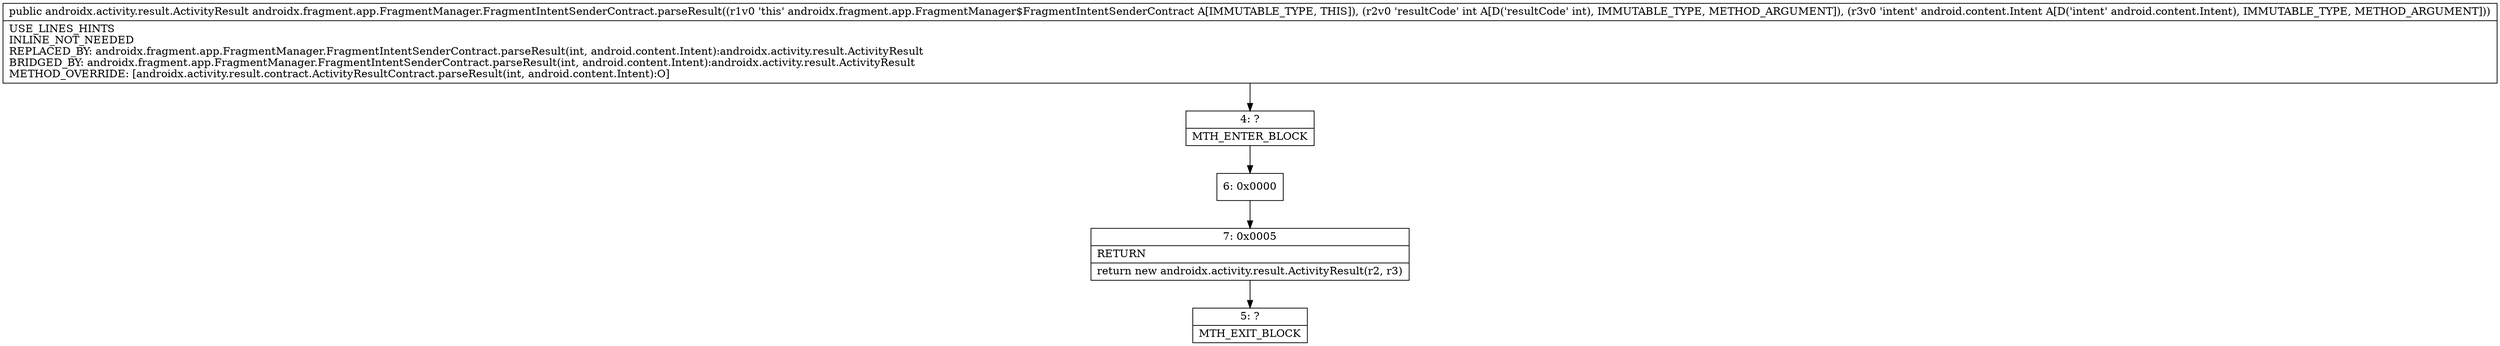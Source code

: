 digraph "CFG forandroidx.fragment.app.FragmentManager.FragmentIntentSenderContract.parseResult(ILandroid\/content\/Intent;)Landroidx\/activity\/result\/ActivityResult;" {
Node_4 [shape=record,label="{4\:\ ?|MTH_ENTER_BLOCK\l}"];
Node_6 [shape=record,label="{6\:\ 0x0000}"];
Node_7 [shape=record,label="{7\:\ 0x0005|RETURN\l|return new androidx.activity.result.ActivityResult(r2, r3)\l}"];
Node_5 [shape=record,label="{5\:\ ?|MTH_EXIT_BLOCK\l}"];
MethodNode[shape=record,label="{public androidx.activity.result.ActivityResult androidx.fragment.app.FragmentManager.FragmentIntentSenderContract.parseResult((r1v0 'this' androidx.fragment.app.FragmentManager$FragmentIntentSenderContract A[IMMUTABLE_TYPE, THIS]), (r2v0 'resultCode' int A[D('resultCode' int), IMMUTABLE_TYPE, METHOD_ARGUMENT]), (r3v0 'intent' android.content.Intent A[D('intent' android.content.Intent), IMMUTABLE_TYPE, METHOD_ARGUMENT]))  | USE_LINES_HINTS\lINLINE_NOT_NEEDED\lREPLACED_BY: androidx.fragment.app.FragmentManager.FragmentIntentSenderContract.parseResult(int, android.content.Intent):androidx.activity.result.ActivityResult\lBRIDGED_BY: androidx.fragment.app.FragmentManager.FragmentIntentSenderContract.parseResult(int, android.content.Intent):androidx.activity.result.ActivityResult\lMETHOD_OVERRIDE: [androidx.activity.result.contract.ActivityResultContract.parseResult(int, android.content.Intent):O]\l}"];
MethodNode -> Node_4;Node_4 -> Node_6;
Node_6 -> Node_7;
Node_7 -> Node_5;
}

